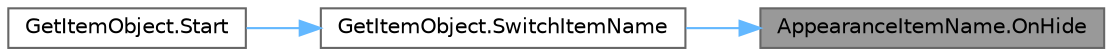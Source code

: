 digraph "AppearanceItemName.OnHide"
{
 // LATEX_PDF_SIZE
  bgcolor="transparent";
  edge [fontname=Helvetica,fontsize=10,labelfontname=Helvetica,labelfontsize=10];
  node [fontname=Helvetica,fontsize=10,shape=box,height=0.2,width=0.4];
  rankdir="RL";
  Node1 [id="Node000001",label="AppearanceItemName.OnHide",height=0.2,width=0.4,color="gray40", fillcolor="grey60", style="filled", fontcolor="black",tooltip=" "];
  Node1 -> Node2 [id="edge1_Node000001_Node000002",dir="back",color="steelblue1",style="solid",tooltip=" "];
  Node2 [id="Node000002",label="GetItemObject.SwitchItemName",height=0.2,width=0.4,color="grey40", fillcolor="white", style="filled",URL="$class_get_item_object.html#a613c0db3fd0009145253a2f0e9269325",tooltip=" "];
  Node2 -> Node3 [id="edge2_Node000002_Node000003",dir="back",color="steelblue1",style="solid",tooltip=" "];
  Node3 [id="Node000003",label="GetItemObject.Start",height=0.2,width=0.4,color="grey40", fillcolor="white", style="filled",URL="$class_get_item_object.html#a41e0183729e3530ee6bc50cb51767b97",tooltip=" "];
}
